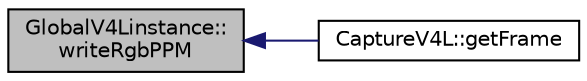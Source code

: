 digraph "GlobalV4Linstance::writeRgbPPM"
{
 // INTERACTIVE_SVG=YES
  edge [fontname="Helvetica",fontsize="10",labelfontname="Helvetica",labelfontsize="10"];
  node [fontname="Helvetica",fontsize="10",shape=record];
  rankdir="LR";
  Node1 [label="GlobalV4Linstance::\lwriteRgbPPM",height=0.2,width=0.4,color="black", fillcolor="grey75", style="filled", fontcolor="black"];
  Node1 -> Node2 [dir="back",color="midnightblue",fontsize="10",style="solid",fontname="Helvetica"];
  Node2 [label="CaptureV4L::getFrame",height=0.2,width=0.4,color="black", fillcolor="white", style="filled",URL="$d8/d36/class_capture_v4_l.html#a8566c77e05021f374bf5aed973b95670"];
}
